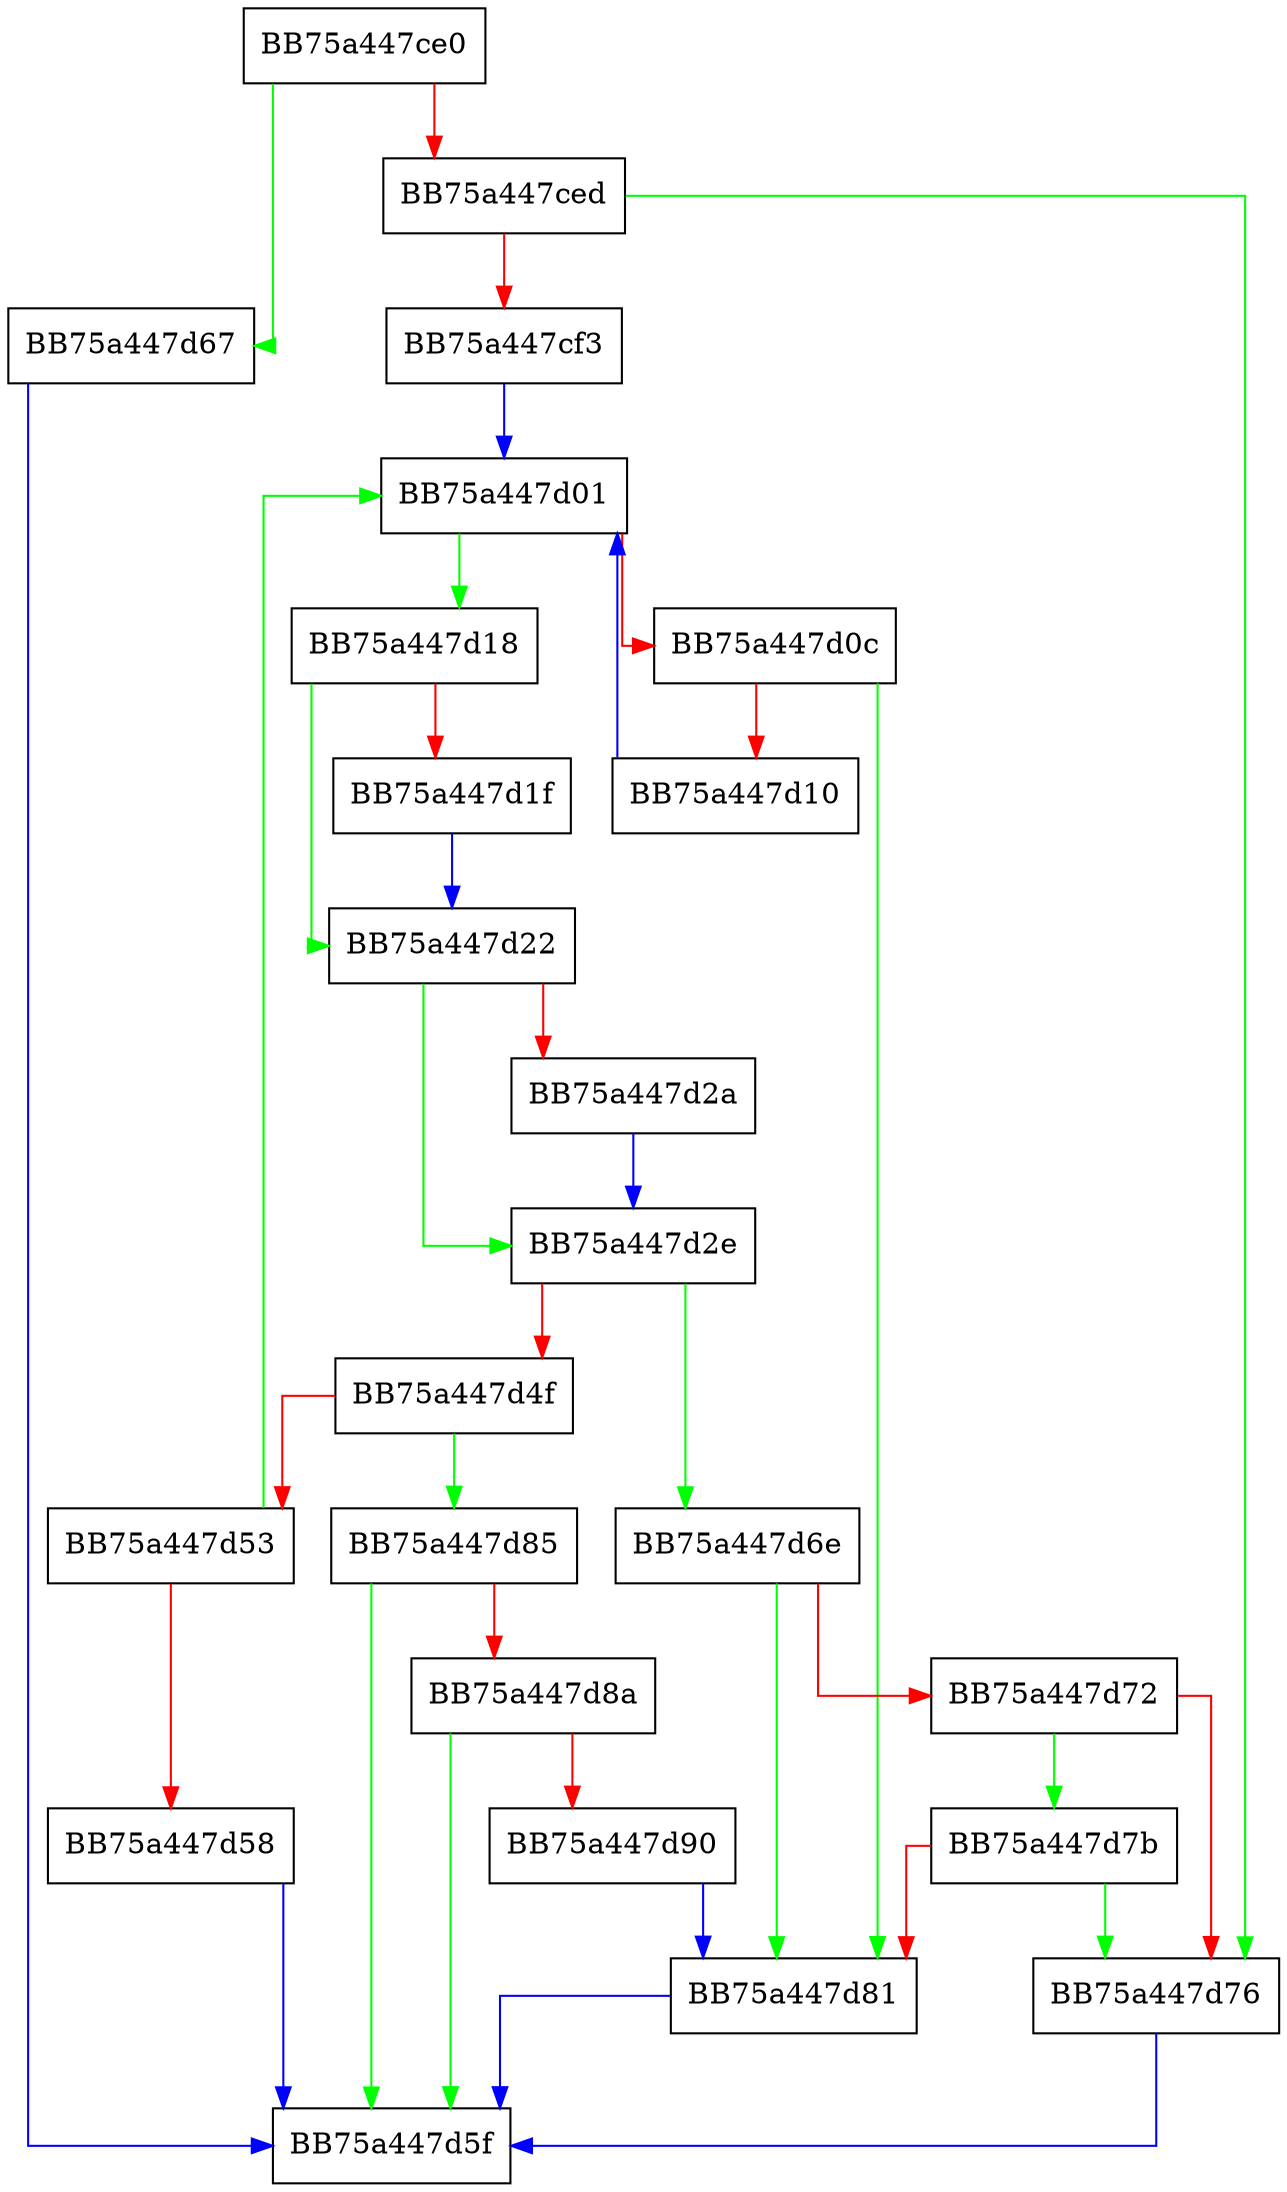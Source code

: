 digraph fcmp_file_path {
  node [shape="box"];
  graph [splines=ortho];
  BB75a447ce0 -> BB75a447d67 [color="green"];
  BB75a447ce0 -> BB75a447ced [color="red"];
  BB75a447ced -> BB75a447d76 [color="green"];
  BB75a447ced -> BB75a447cf3 [color="red"];
  BB75a447cf3 -> BB75a447d01 [color="blue"];
  BB75a447d01 -> BB75a447d18 [color="green"];
  BB75a447d01 -> BB75a447d0c [color="red"];
  BB75a447d0c -> BB75a447d81 [color="green"];
  BB75a447d0c -> BB75a447d10 [color="red"];
  BB75a447d10 -> BB75a447d01 [color="blue"];
  BB75a447d18 -> BB75a447d22 [color="green"];
  BB75a447d18 -> BB75a447d1f [color="red"];
  BB75a447d1f -> BB75a447d22 [color="blue"];
  BB75a447d22 -> BB75a447d2e [color="green"];
  BB75a447d22 -> BB75a447d2a [color="red"];
  BB75a447d2a -> BB75a447d2e [color="blue"];
  BB75a447d2e -> BB75a447d6e [color="green"];
  BB75a447d2e -> BB75a447d4f [color="red"];
  BB75a447d4f -> BB75a447d85 [color="green"];
  BB75a447d4f -> BB75a447d53 [color="red"];
  BB75a447d53 -> BB75a447d01 [color="green"];
  BB75a447d53 -> BB75a447d58 [color="red"];
  BB75a447d58 -> BB75a447d5f [color="blue"];
  BB75a447d67 -> BB75a447d5f [color="blue"];
  BB75a447d6e -> BB75a447d81 [color="green"];
  BB75a447d6e -> BB75a447d72 [color="red"];
  BB75a447d72 -> BB75a447d7b [color="green"];
  BB75a447d72 -> BB75a447d76 [color="red"];
  BB75a447d76 -> BB75a447d5f [color="blue"];
  BB75a447d7b -> BB75a447d76 [color="green"];
  BB75a447d7b -> BB75a447d81 [color="red"];
  BB75a447d81 -> BB75a447d5f [color="blue"];
  BB75a447d85 -> BB75a447d5f [color="green"];
  BB75a447d85 -> BB75a447d8a [color="red"];
  BB75a447d8a -> BB75a447d5f [color="green"];
  BB75a447d8a -> BB75a447d90 [color="red"];
  BB75a447d90 -> BB75a447d81 [color="blue"];
}